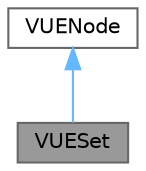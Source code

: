 digraph "VUESet"
{
 // LATEX_PDF_SIZE
  bgcolor="transparent";
  edge [fontname=Helvetica,fontsize=10,labelfontname=Helvetica,labelfontsize=10];
  node [fontname=Helvetica,fontsize=10,shape=box,height=0.2,width=0.4];
  Node1 [id="Node000001",label="VUESet",height=0.2,width=0.4,color="gray40", fillcolor="grey60", style="filled", fontcolor="black",tooltip="Представляет узел набора формул в VUE-карте."];
  Node2 -> Node1 [id="edge1_Node000001_Node000002",dir="back",color="steelblue1",style="solid",tooltip=" "];
  Node2 [id="Node000002",label="VUENode",height=0.2,width=0.4,color="gray40", fillcolor="white", style="filled",URL="$classVUENode.html",tooltip="Базовый класс для VUEFormula и VUESet, содержащий общие свойства и методы для узлов VUE-карты."];
}
